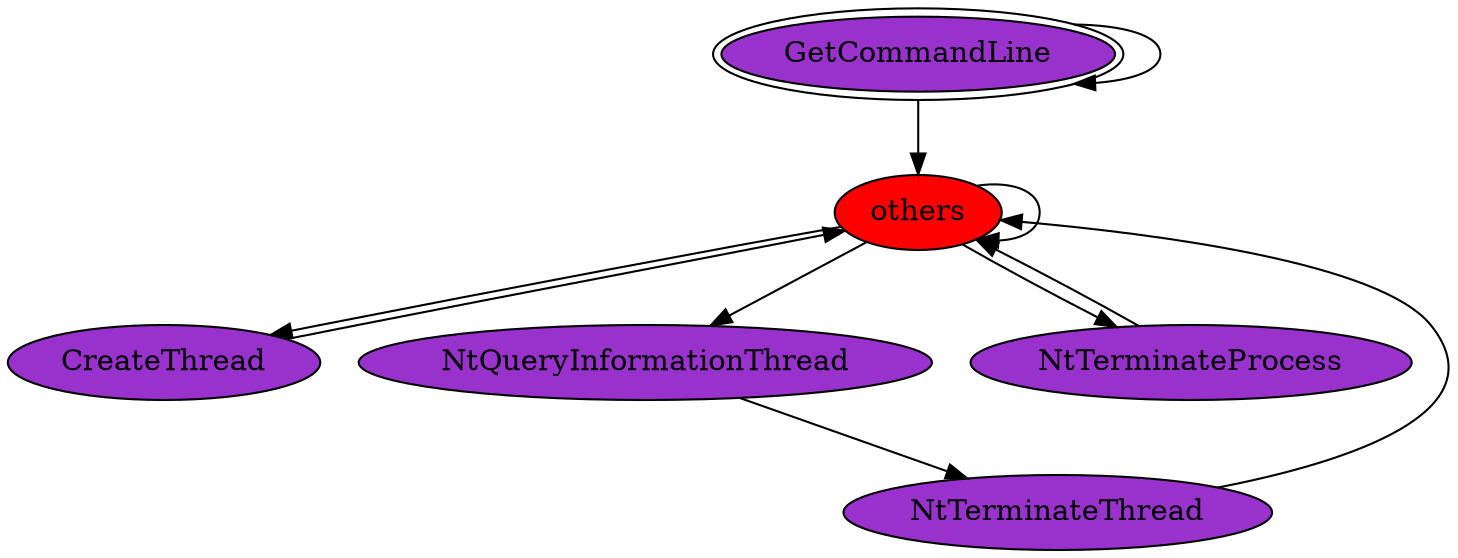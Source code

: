 digraph "./REPORTS/6824/API_PER_CATEGORY/CreateThread.exe_3908_Processes_API_per_Category_Transition_Matrix" {
	GetCommandLine [label=GetCommandLine fillcolor=darkorchid peripheries=2 style=filled]
	GetCommandLine -> GetCommandLine [label=""]
	others [label=others fillcolor=red style=filled]
	GetCommandLine -> others [label=""]
	others -> others [label=""]
	CreateThread [label=CreateThread fillcolor=darkorchid style=filled]
	others -> CreateThread [label=""]
	NtQueryInformationThread [label=NtQueryInformationThread fillcolor=darkorchid style=filled]
	others -> NtQueryInformationThread [label=""]
	NtTerminateProcess [label=NtTerminateProcess fillcolor=darkorchid style=filled]
	others -> NtTerminateProcess [label=""]
	CreateThread -> others [label=""]
	NtTerminateThread [label=NtTerminateThread fillcolor=darkorchid style=filled]
	NtQueryInformationThread -> NtTerminateThread [label=""]
	NtTerminateThread -> others [label=""]
	NtTerminateProcess -> others [label=""]
}
